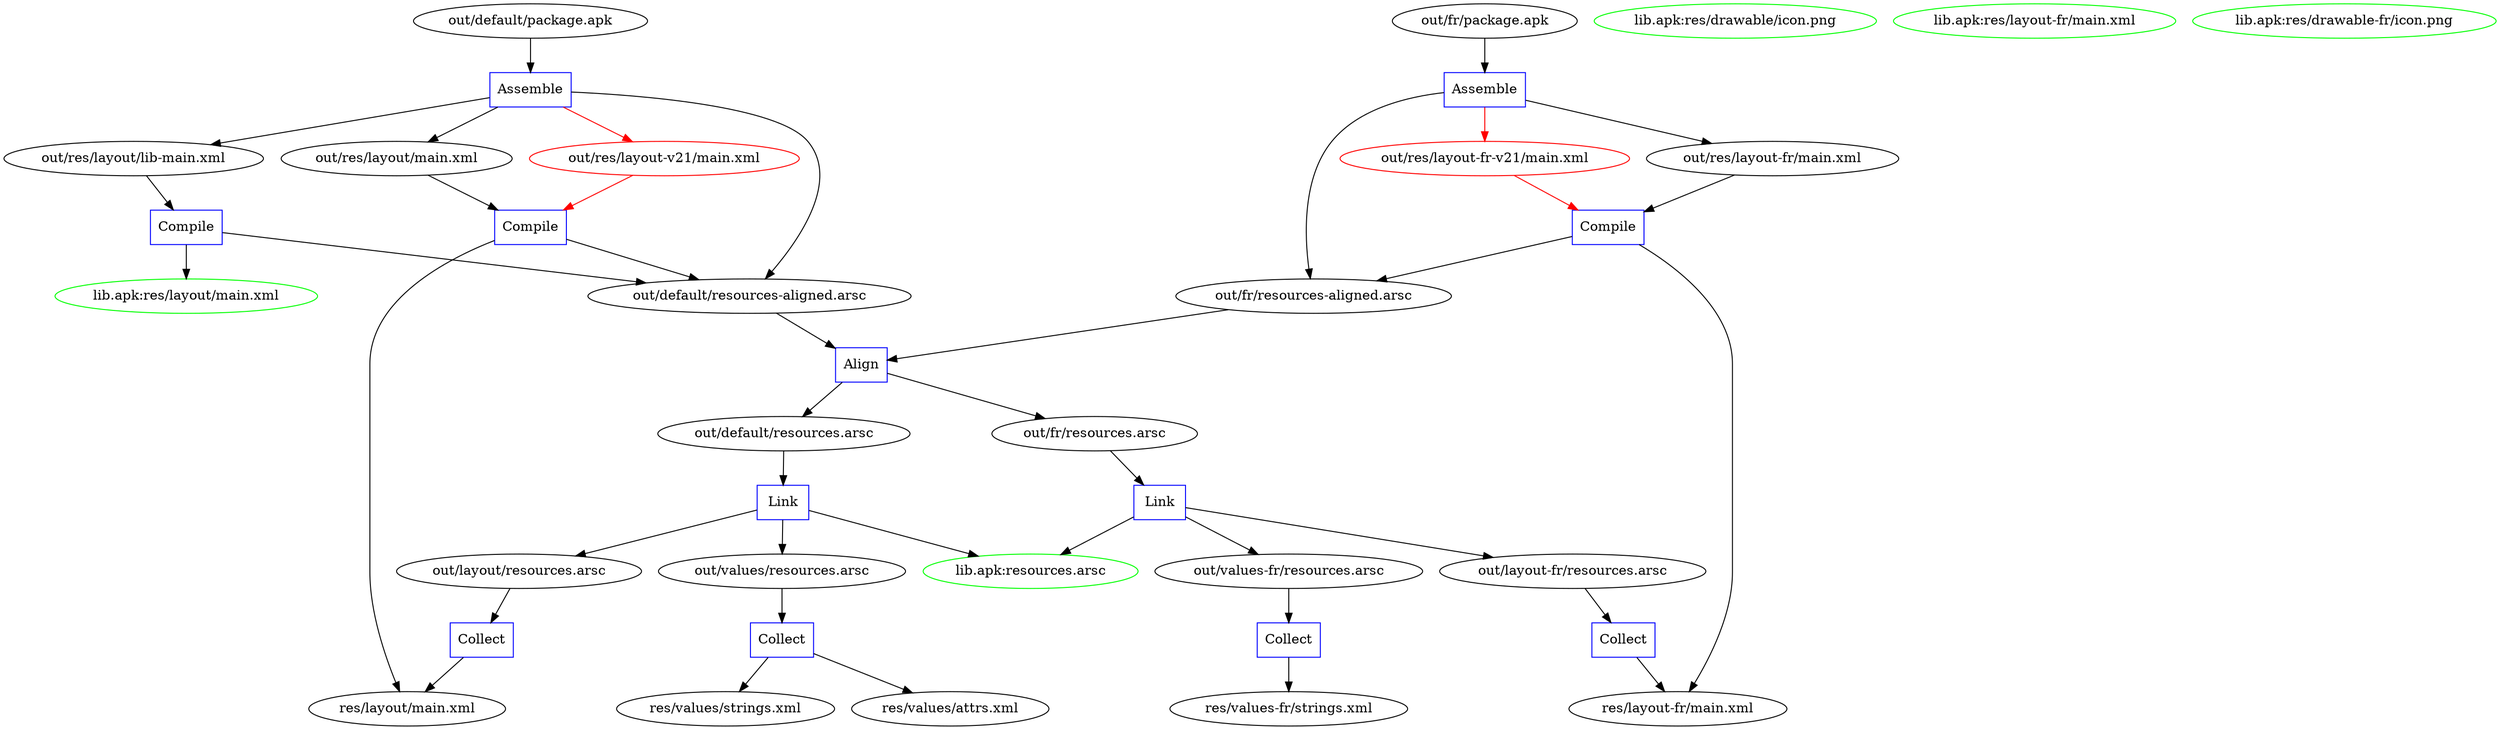 digraph aapt {
    out_package [label="out/default/package.apk"];
    out_fr_package [label="out/fr/package.apk"];
    out_table_aligned [label="out/default/resources-aligned.arsc"];
    out_table_fr_aligned [label="out/fr/resources-aligned.arsc"];
    out_res_layout_main_xml [label="out/res/layout/main.xml"];
    out_res_layout_v21_main_xml [color=red,label="out/res/layout-v21/main.xml"];
    out_res_layout_fr_main_xml [label="out/res/layout-fr/main.xml"];
    out_res_layout_fr_v21_main_xml [color=red,label="out/res/layout-fr-v21/main.xml"];
    out_table [label="out/default/resources.arsc"];
    out_fr_table [label="out/fr/resources.arsc"];
    out_values_table [label="out/values/resources.arsc"];
    out_layout_table [label="out/layout/resources.arsc"];
    out_values_fr_table [label="out/values-fr/resources.arsc"];
    out_layout_fr_table [label="out/layout-fr/resources.arsc"];
    res_values_strings_xml [label="res/values/strings.xml"];
    res_values_attrs_xml [label="res/values/attrs.xml"];
    res_layout_main_xml [label="res/layout/main.xml"];
    res_layout_fr_main_xml [label="res/layout-fr/main.xml"];
    res_values_fr_strings_xml [label="res/values-fr/strings.xml"];

    lib_apk_resources_arsc [label="lib.apk:resources.arsc",color=green];
    lib_apk_res_layout_main_xml [label="lib.apk:res/layout/main.xml",color=green];
    lib_apk_res_drawable_icon_png [label="lib.apk:res/drawable/icon.png",color=green];
    lib_apk_fr_res_layout_main_xml [label="lib.apk:res/layout-fr/main.xml",color=green];
    lib_apk_fr_res_drawable_icon_png [label="lib.apk:res/drawable-fr/icon.png",color=green];
    out_res_layout_lib_main_xml [label="out/res/layout/lib-main.xml"];

    out_package -> package_default;
    out_fr_package -> package_fr;

    package_default [shape=box,label="Assemble",color=blue];
    package_default -> out_table_aligned;
    package_default -> out_res_layout_main_xml;
    package_default -> out_res_layout_v21_main_xml [color=red];
    package_default -> out_res_layout_lib_main_xml;

    package_fr [shape=box,label="Assemble",color=blue];
    package_fr -> out_table_fr_aligned;
    package_fr -> out_res_layout_fr_main_xml;
    package_fr -> out_res_layout_fr_v21_main_xml [color=red];

    out_table_aligned -> align_tables;
    out_table_fr_aligned -> align_tables;

    align_tables [shape=box,label="Align",color=blue];
    align_tables -> out_table;
    align_tables -> out_fr_table;

    out_table -> link_tables;

    link_tables [shape=box,label="Link",color=blue];
    link_tables -> out_values_table;
    link_tables -> out_layout_table;
    link_tables -> lib_apk_resources_arsc;

    out_values_table -> compile_values;

    compile_values [shape=box,label="Collect",color=blue];
    compile_values -> res_values_strings_xml;
    compile_values -> res_values_attrs_xml;

    out_layout_table -> collect_xml;

    collect_xml [shape=box,label="Collect",color=blue];
    collect_xml -> res_layout_main_xml;

    out_fr_table -> link_fr_tables;

    link_fr_tables [shape=box,label="Link",color=blue];
    link_fr_tables -> out_values_fr_table;
    link_fr_tables -> out_layout_fr_table;
    link_fr_tables -> lib_apk_resources_arsc;

    out_values_fr_table -> compile_values_fr;

    compile_values_fr [shape=box,label="Collect",color=blue];
    compile_values_fr -> res_values_fr_strings_xml;

    out_layout_fr_table -> collect_xml_fr;

    collect_xml_fr [shape=box,label="Collect",color=blue];
    collect_xml_fr -> res_layout_fr_main_xml;

    compile_res_layout_main_xml [shape=box,label="Compile",color=blue];

    out_res_layout_main_xml -> compile_res_layout_main_xml;

    out_res_layout_v21_main_xml -> compile_res_layout_main_xml [color=red];

    compile_res_layout_main_xml -> res_layout_main_xml;
    compile_res_layout_main_xml -> out_table_aligned;

    compile_res_layout_fr_main_xml [shape=box,label="Compile",color=blue];

    out_res_layout_fr_main_xml -> compile_res_layout_fr_main_xml;

    out_res_layout_fr_v21_main_xml -> compile_res_layout_fr_main_xml [color=red];

    compile_res_layout_fr_main_xml -> res_layout_fr_main_xml;
    compile_res_layout_fr_main_xml -> out_table_fr_aligned;

    out_res_layout_lib_main_xml -> compile_res_layout_lib_main_xml;

    compile_res_layout_lib_main_xml [shape=box,label="Compile",color=blue];
    compile_res_layout_lib_main_xml -> out_table_aligned;
    compile_res_layout_lib_main_xml -> lib_apk_res_layout_main_xml;
}
